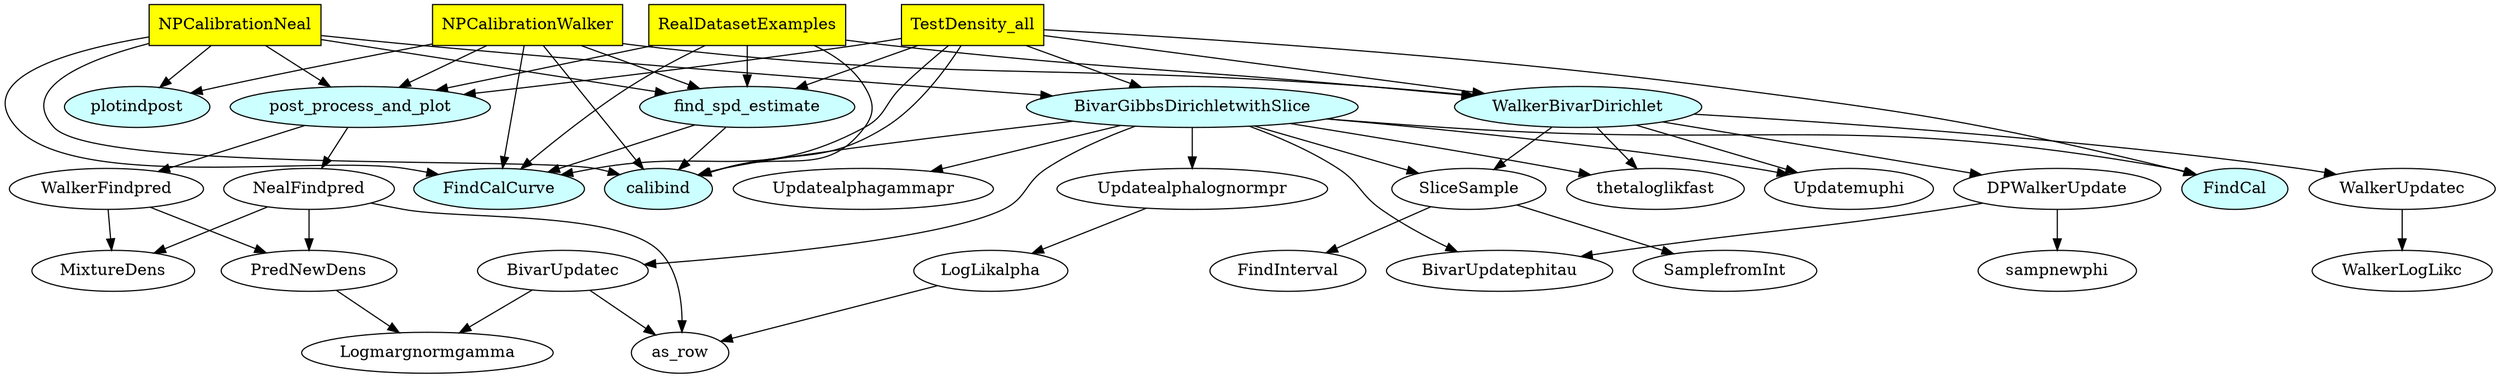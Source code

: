 digraph xyz {
rankdir=TB;
NPCalibrationWalker[shape=box, fillcolor="#FFFF00", style=filled]
NPCalibrationNeal[shape=box, fillcolor="#FFFF00", style=filled]
TestDensity_all[shape=box, fillcolor="#FFFF00", style=filled]
RealDatasetExamples[shape=box, fillcolor="#FFFF00", style=filled]
as_row[shape=ellipse]
BivarGibbsDirichletwithSlice[shape=ellipse, fillcolor="#CCFFFF", style=filled]
BivarUpdatec[shape=ellipse]
BivarUpdatephitau[shape=ellipse]
calibind[shape=ellipse, fillcolor="#CCFFFF", style=filled]
DPWalkerUpdate[shape=ellipse]
FindCal[shape=ellipse, fillcolor="#CCFFFF", style=filled]
FindCalCurve[shape=ellipse, fillcolor="#CCFFFF", style=filled]
find_spd_estimate[shape=ellipse, fillcolor="#CCFFFF", style=filled]
FindInterval[shape=ellipse]
LogLikalpha[shape=ellipse]
Logmargnormgamma[shape=ellipse]
MixtureDens[shape=ellipse]
NealFindpred[shape=ellipse]
post_process_and_plot[shape=ellipse, fillcolor="#CCFFFF", style=filled]
plotindpost[shape=ellipse, fillcolor="#CCFFFF", style=filled]
PredNewDens[shape=ellipse]
SamplefromInt[shape=ellipse]
sampnewphi[shape=ellipse]
SliceSample[shape=ellipse]
thetaloglikfast[shape=ellipse]
Updatealphagammapr[shape=ellipse]
Updatealphalognormpr[shape=ellipse]
Updatemuphi[shape=ellipse]
WalkerBivarDirichlet[shape=ellipse, fillcolor="#CCFFFF", style=filled]
WalkerFindpred[shape=ellipse]
WalkerLogLikc[shape=ellipse]
WalkerUpdatec[shape=ellipse]

NPCalibrationWalker -> WalkerBivarDirichlet
RealDatasetExamples -> WalkerBivarDirichlet
TestDensity_all -> WalkerBivarDirichlet

NPCalibrationNeal -> BivarGibbsDirichletwithSlice
TestDensity_all -> BivarGibbsDirichletwithSlice

NPCalibrationWalker -> post_process_and_plot
RealDatasetExamples -> post_process_and_plot
NPCalibrationNeal -> post_process_and_plot
TestDensity_all -> post_process_and_plot

NPCalibrationWalker -> find_spd_estimate
RealDatasetExamples -> find_spd_estimate
NPCalibrationNeal -> find_spd_estimate
TestDensity_all -> find_spd_estimate

find_spd_estimate -> FindCalCurve
find_spd_estimate -> calibind

post_process_and_plot -> WalkerFindpred
post_process_and_plot -> NealFindpred

NealFindpred -> as_row
BivarUpdatec -> as_row
LogLikalpha -> as_row

BivarGibbsDirichletwithSlice -> BivarUpdatec

BivarGibbsDirichletwithSlice -> BivarUpdatephitau
DPWalkerUpdate -> BivarUpdatephitau

NPCalibrationNeal -> calibind
NPCalibrationWalker -> calibind
BivarGibbsDirichletwithSlice -> calibind
RealDatasetExamples -> calibind
TestDensity_all -> calibind

WalkerBivarDirichlet -> DPWalkerUpdate

BivarGibbsDirichletwithSlice -> FindCal

TestDensity_all -> FindCal

NPCalibrationNeal -> FindCalCurve
NPCalibrationWalker -> FindCalCurve
RealDatasetExamples -> FindCalCurve
TestDensity_all -> FindCalCurve

SliceSample -> FindInterval

Updatealphalognormpr -> LogLikalpha

PredNewDens -> Logmargnormgamma
BivarUpdatec -> Logmargnormgamma

NealFindpred -> MixtureDens
WalkerFindpred -> MixtureDens

NPCalibrationNeal -> plotindpost
NPCalibrationWalker -> plotindpost

NealFindpred -> PredNewDens
WalkerFindpred -> PredNewDens

SliceSample -> SamplefromInt

DPWalkerUpdate -> sampnewphi

BivarGibbsDirichletwithSlice -> SliceSample
WalkerBivarDirichlet -> SliceSample

BivarGibbsDirichletwithSlice -> thetaloglikfast
WalkerBivarDirichlet -> thetaloglikfast

BivarGibbsDirichletwithSlice -> Updatealphagammapr

BivarGibbsDirichletwithSlice -> Updatealphalognormpr

BivarGibbsDirichletwithSlice -> Updatemuphi
WalkerBivarDirichlet -> Updatemuphi

WalkerBivarDirichlet -> WalkerUpdatec -> WalkerLogLikc
}
